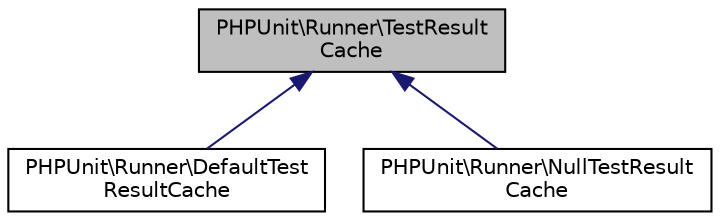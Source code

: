 digraph "PHPUnit\Runner\TestResultCache"
{
  edge [fontname="Helvetica",fontsize="10",labelfontname="Helvetica",labelfontsize="10"];
  node [fontname="Helvetica",fontsize="10",shape=record];
  Node0 [label="PHPUnit\\Runner\\TestResult\lCache",height=0.2,width=0.4,color="black", fillcolor="grey75", style="filled", fontcolor="black"];
  Node0 -> Node1 [dir="back",color="midnightblue",fontsize="10",style="solid",fontname="Helvetica"];
  Node1 [label="PHPUnit\\Runner\\DefaultTest\lResultCache",height=0.2,width=0.4,color="black", fillcolor="white", style="filled",URL="$classPHPUnit_1_1Runner_1_1DefaultTestResultCache.html"];
  Node0 -> Node2 [dir="back",color="midnightblue",fontsize="10",style="solid",fontname="Helvetica"];
  Node2 [label="PHPUnit\\Runner\\NullTestResult\lCache",height=0.2,width=0.4,color="black", fillcolor="white", style="filled",URL="$classPHPUnit_1_1Runner_1_1NullTestResultCache.html"];
}
